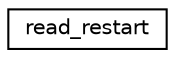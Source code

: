 digraph "Graphical Class Hierarchy"
{
 // INTERACTIVE_SVG=YES
 // LATEX_PDF_SIZE
  edge [fontname="Helvetica",fontsize="10",labelfontname="Helvetica",labelfontsize="10"];
  node [fontname="Helvetica",fontsize="10",shape=record];
  rankdir="LR";
  Node0 [label="read_restart",height=0.2,width=0.4,color="black", fillcolor="white", style="filled",URL="$interfacefms2__io__mod_1_1read__restart.html",tooltip="Reads in restart variables from a given file  Example usage: call read_restart(fileobj) Reads registe..."];
}
